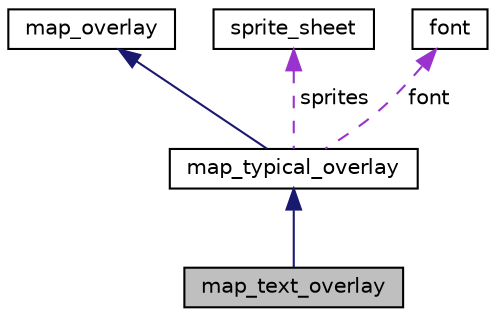 digraph "map_text_overlay"
{
 // LATEX_PDF_SIZE
  edge [fontname="Helvetica",fontsize="10",labelfontname="Helvetica",labelfontsize="10"];
  node [fontname="Helvetica",fontsize="10",shape=record];
  Node1 [label="map_text_overlay",height=0.2,width=0.4,color="black", fillcolor="grey75", style="filled", fontcolor="black",tooltip=" "];
  Node2 -> Node1 [dir="back",color="midnightblue",fontsize="10",style="solid",fontname="Helvetica"];
  Node2 [label="map_typical_overlay",height=0.2,width=0.4,color="black", fillcolor="white", style="filled",URL="$classmap__typical__overlay.html",tooltip=" "];
  Node3 -> Node2 [dir="back",color="midnightblue",fontsize="10",style="solid",fontname="Helvetica"];
  Node3 [label="map_overlay",height=0.2,width=0.4,color="black", fillcolor="white", style="filled",URL="$classmap__overlay.html",tooltip=" "];
  Node4 -> Node2 [dir="back",color="darkorchid3",fontsize="10",style="dashed",label=" sprites" ,fontname="Helvetica"];
  Node4 [label="sprite_sheet",height=0.2,width=0.4,color="black", fillcolor="white", style="filled",URL="$classsprite__sheet.html",tooltip="Sheet of sprites."];
  Node5 -> Node2 [dir="back",color="darkorchid3",fontsize="10",style="dashed",label=" font" ,fontname="Helvetica"];
  Node5 [label="font",height=0.2,width=0.4,color="black", fillcolor="white", style="filled",URL="$classfont.html",tooltip=" "];
}
